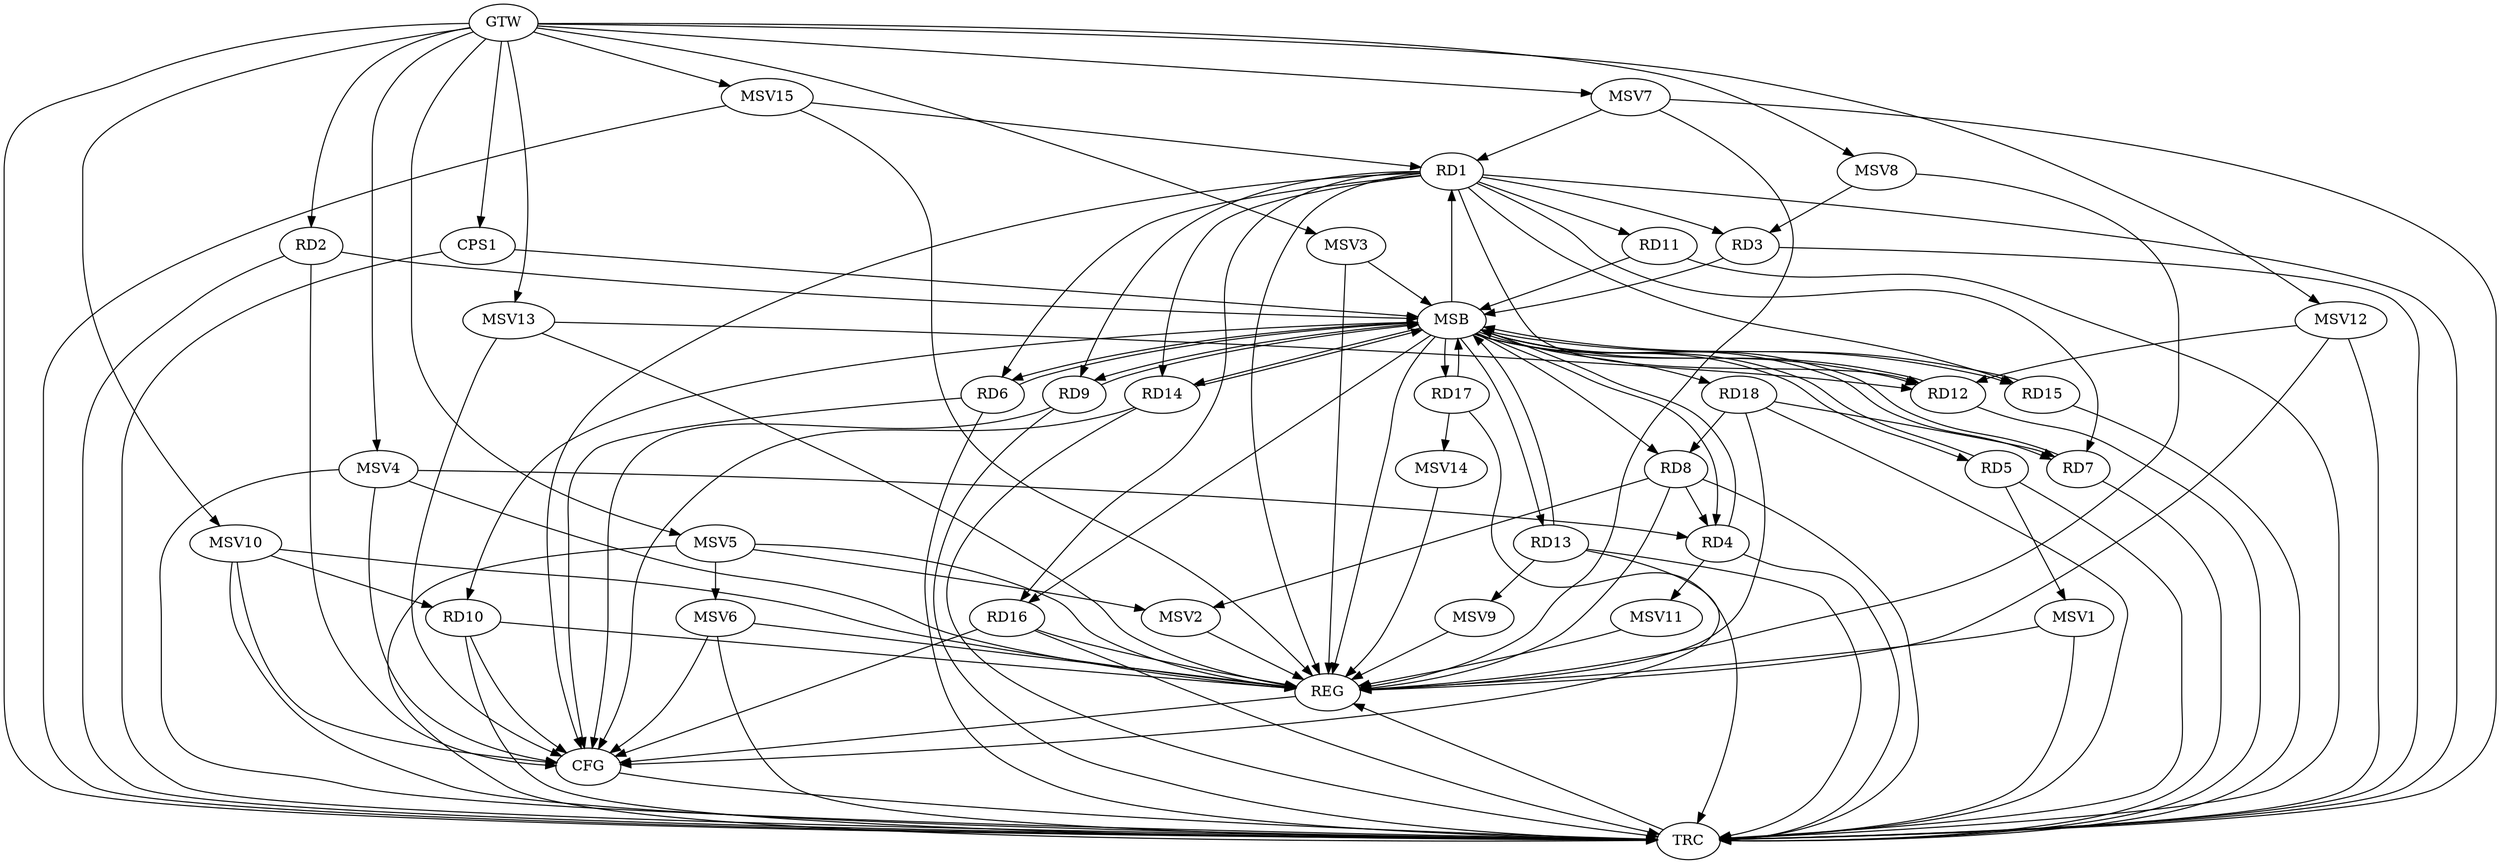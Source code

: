 strict digraph G {
  RD1 [ label="RD1" ];
  RD2 [ label="RD2" ];
  RD3 [ label="RD3" ];
  RD4 [ label="RD4" ];
  RD5 [ label="RD5" ];
  RD6 [ label="RD6" ];
  RD7 [ label="RD7" ];
  RD8 [ label="RD8" ];
  RD9 [ label="RD9" ];
  RD10 [ label="RD10" ];
  RD11 [ label="RD11" ];
  RD12 [ label="RD12" ];
  RD13 [ label="RD13" ];
  RD14 [ label="RD14" ];
  RD15 [ label="RD15" ];
  RD16 [ label="RD16" ];
  RD17 [ label="RD17" ];
  RD18 [ label="RD18" ];
  CPS1 [ label="CPS1" ];
  GTW [ label="GTW" ];
  REG [ label="REG" ];
  MSB [ label="MSB" ];
  CFG [ label="CFG" ];
  TRC [ label="TRC" ];
  MSV1 [ label="MSV1" ];
  MSV2 [ label="MSV2" ];
  MSV3 [ label="MSV3" ];
  MSV4 [ label="MSV4" ];
  MSV5 [ label="MSV5" ];
  MSV6 [ label="MSV6" ];
  MSV7 [ label="MSV7" ];
  MSV8 [ label="MSV8" ];
  MSV9 [ label="MSV9" ];
  MSV10 [ label="MSV10" ];
  MSV11 [ label="MSV11" ];
  MSV12 [ label="MSV12" ];
  MSV13 [ label="MSV13" ];
  MSV14 [ label="MSV14" ];
  MSV15 [ label="MSV15" ];
  RD1 -> RD7;
  RD1 -> RD11;
  RD1 -> RD12;
  RD8 -> RD4;
  RD18 -> RD7;
  RD18 -> RD8;
  GTW -> RD2;
  GTW -> CPS1;
  RD1 -> REG;
  RD8 -> REG;
  RD10 -> REG;
  RD16 -> REG;
  RD18 -> REG;
  RD2 -> MSB;
  MSB -> RD14;
  MSB -> RD16;
  MSB -> REG;
  RD3 -> MSB;
  MSB -> RD1;
  MSB -> RD9;
  RD4 -> MSB;
  RD5 -> MSB;
  MSB -> RD6;
  MSB -> RD8;
  MSB -> RD12;
  RD6 -> MSB;
  MSB -> RD13;
  RD7 -> MSB;
  MSB -> RD15;
  RD9 -> MSB;
  MSB -> RD5;
  RD11 -> MSB;
  MSB -> RD17;
  RD12 -> MSB;
  MSB -> RD4;
  MSB -> RD7;
  RD13 -> MSB;
  MSB -> RD18;
  RD14 -> MSB;
  RD15 -> MSB;
  RD17 -> MSB;
  CPS1 -> MSB;
  MSB -> RD10;
  RD14 -> CFG;
  RD6 -> CFG;
  RD9 -> CFG;
  RD2 -> CFG;
  RD16 -> CFG;
  RD13 -> CFG;
  RD1 -> CFG;
  RD10 -> CFG;
  REG -> CFG;
  RD1 -> TRC;
  RD2 -> TRC;
  RD3 -> TRC;
  RD4 -> TRC;
  RD5 -> TRC;
  RD6 -> TRC;
  RD7 -> TRC;
  RD8 -> TRC;
  RD9 -> TRC;
  RD10 -> TRC;
  RD11 -> TRC;
  RD12 -> TRC;
  RD13 -> TRC;
  RD14 -> TRC;
  RD15 -> TRC;
  RD16 -> TRC;
  RD17 -> TRC;
  RD18 -> TRC;
  CPS1 -> TRC;
  GTW -> TRC;
  CFG -> TRC;
  TRC -> REG;
  RD1 -> RD3;
  RD1 -> RD16;
  RD1 -> RD15;
  RD1 -> RD14;
  RD1 -> RD6;
  RD1 -> RD9;
  RD5 -> MSV1;
  MSV1 -> REG;
  MSV1 -> TRC;
  RD8 -> MSV2;
  MSV2 -> REG;
  MSV3 -> MSB;
  GTW -> MSV3;
  MSV3 -> REG;
  MSV4 -> RD4;
  GTW -> MSV4;
  MSV4 -> REG;
  MSV4 -> TRC;
  MSV4 -> CFG;
  MSV5 -> MSV2;
  GTW -> MSV5;
  MSV5 -> REG;
  MSV5 -> TRC;
  MSV5 -> MSV6;
  MSV6 -> REG;
  MSV6 -> TRC;
  MSV6 -> CFG;
  MSV7 -> RD1;
  GTW -> MSV7;
  MSV7 -> REG;
  MSV7 -> TRC;
  MSV8 -> RD3;
  GTW -> MSV8;
  MSV8 -> REG;
  RD13 -> MSV9;
  MSV9 -> REG;
  MSV10 -> RD10;
  GTW -> MSV10;
  MSV10 -> REG;
  MSV10 -> TRC;
  MSV10 -> CFG;
  RD4 -> MSV11;
  MSV11 -> REG;
  MSV12 -> RD12;
  GTW -> MSV12;
  MSV12 -> REG;
  MSV12 -> TRC;
  MSV13 -> RD12;
  GTW -> MSV13;
  MSV13 -> REG;
  MSV13 -> CFG;
  RD17 -> MSV14;
  MSV14 -> REG;
  MSV15 -> RD1;
  GTW -> MSV15;
  MSV15 -> REG;
  MSV15 -> TRC;
}
